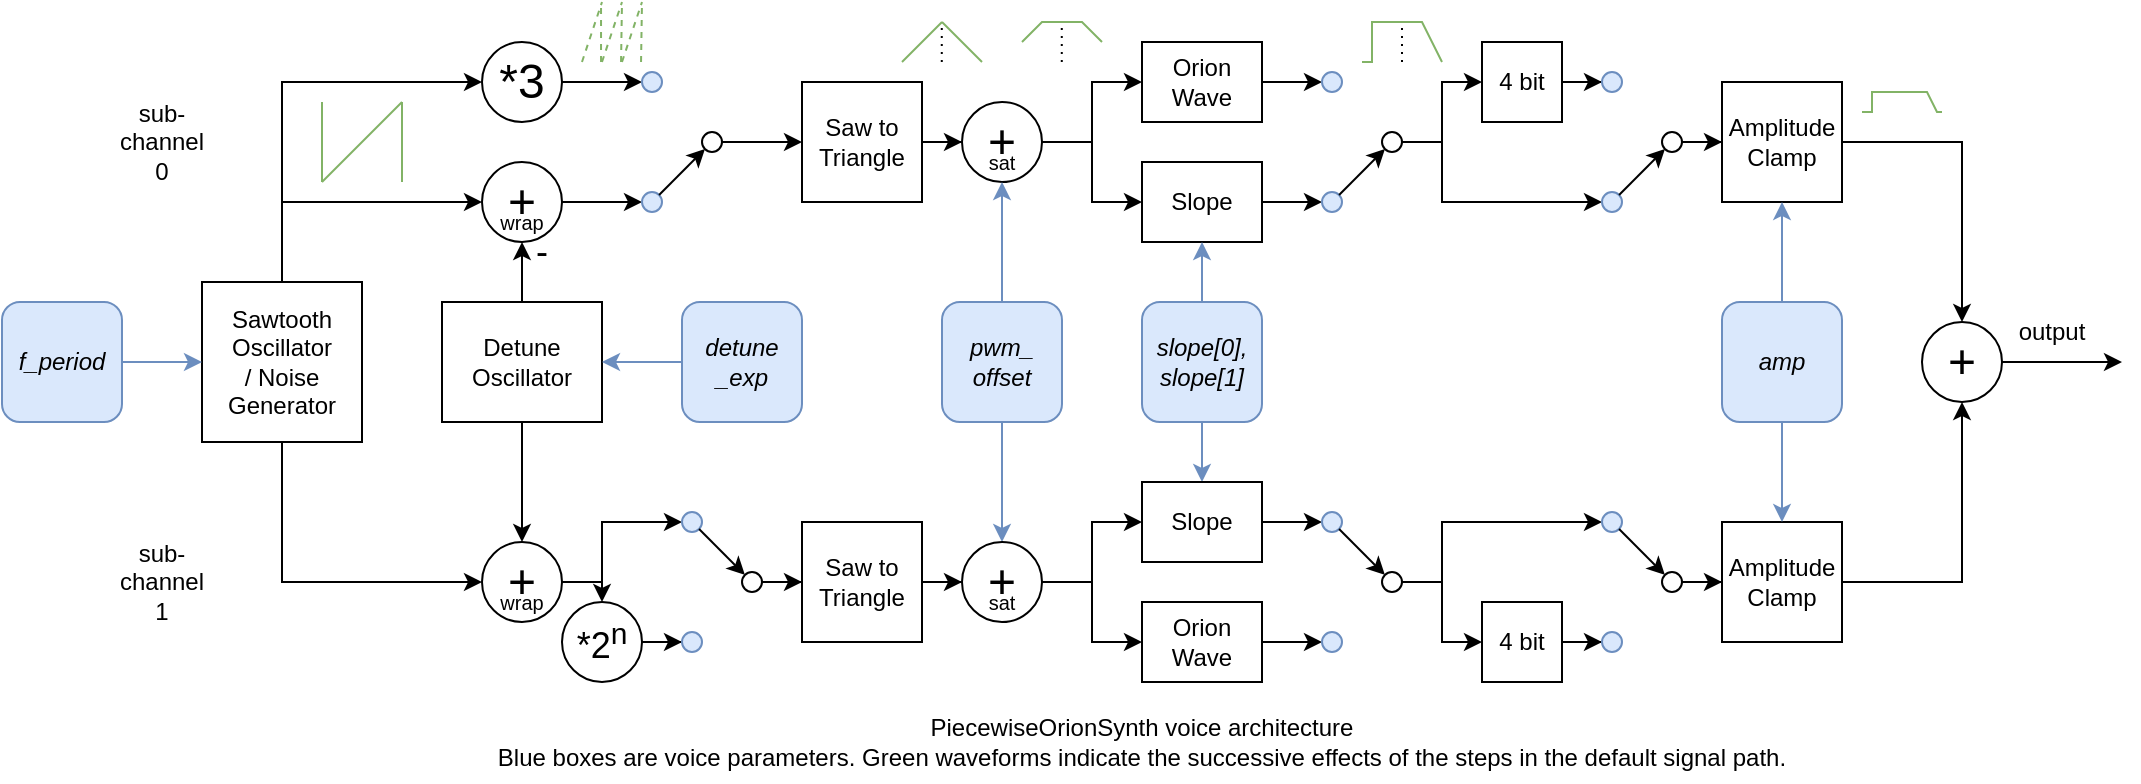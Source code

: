 <mxfile version="24.5.1" type="device">
  <diagram name="Page-1" id="rRZEkB9_PSGTh-SD51KO">
    <mxGraphModel dx="1338" dy="772" grid="1" gridSize="10" guides="1" tooltips="1" connect="1" arrows="1" fold="1" page="1" pageScale="1" pageWidth="827" pageHeight="1169" math="0" shadow="0">
      <root>
        <mxCell id="0" />
        <mxCell id="1" parent="0" />
        <mxCell id="hvb4XQf5huEeOUagHXVo-9" style="edgeStyle=orthogonalEdgeStyle;rounded=0;orthogonalLoop=1;jettySize=auto;html=1;entryX=0;entryY=0.5;entryDx=0;entryDy=0;exitX=0.5;exitY=0;exitDx=0;exitDy=0;" parent="1" source="hvb4XQf5huEeOUagHXVo-1" target="hvb4XQf5huEeOUagHXVo-8" edge="1">
          <mxGeometry relative="1" as="geometry" />
        </mxCell>
        <mxCell id="hvb4XQf5huEeOUagHXVo-13" style="edgeStyle=orthogonalEdgeStyle;rounded=0;orthogonalLoop=1;jettySize=auto;html=1;entryX=0;entryY=0.5;entryDx=0;entryDy=0;exitX=0.5;exitY=0;exitDx=0;exitDy=0;" parent="1" source="hvb4XQf5huEeOUagHXVo-1" target="hvb4XQf5huEeOUagHXVo-12" edge="1">
          <mxGeometry relative="1" as="geometry" />
        </mxCell>
        <mxCell id="hvb4XQf5huEeOUagHXVo-81" style="edgeStyle=orthogonalEdgeStyle;rounded=0;orthogonalLoop=1;jettySize=auto;html=1;entryX=0;entryY=0.5;entryDx=0;entryDy=0;exitX=0.5;exitY=1;exitDx=0;exitDy=0;" parent="1" source="hvb4XQf5huEeOUagHXVo-1" target="hvb4XQf5huEeOUagHXVo-58" edge="1">
          <mxGeometry relative="1" as="geometry" />
        </mxCell>
        <mxCell id="hvb4XQf5huEeOUagHXVo-1" value="&lt;div&gt;Sawtooth&lt;/div&gt;Oscillator&lt;div&gt;&lt;span style=&quot;background-color: initial;&quot;&gt;/ Noise Generator&lt;/span&gt;&lt;/div&gt;" style="rounded=0;whiteSpace=wrap;html=1;" parent="1" vertex="1">
          <mxGeometry x="120" y="520" width="80" height="80" as="geometry" />
        </mxCell>
        <mxCell id="hvb4XQf5huEeOUagHXVo-10" value="" style="edgeStyle=orthogonalEdgeStyle;rounded=0;orthogonalLoop=1;jettySize=auto;html=1;" parent="1" source="hvb4XQf5huEeOUagHXVo-5" target="hvb4XQf5huEeOUagHXVo-8" edge="1">
          <mxGeometry relative="1" as="geometry" />
        </mxCell>
        <mxCell id="hvb4XQf5huEeOUagHXVo-80" style="edgeStyle=orthogonalEdgeStyle;rounded=0;orthogonalLoop=1;jettySize=auto;html=1;entryX=0.5;entryY=0;entryDx=0;entryDy=0;" parent="1" source="hvb4XQf5huEeOUagHXVo-5" target="hvb4XQf5huEeOUagHXVo-58" edge="1">
          <mxGeometry relative="1" as="geometry" />
        </mxCell>
        <mxCell id="hvb4XQf5huEeOUagHXVo-5" value="Detune&lt;div&gt;Oscillator&lt;/div&gt;" style="rounded=0;whiteSpace=wrap;html=1;" parent="1" vertex="1">
          <mxGeometry x="240" y="530" width="80" height="60" as="geometry" />
        </mxCell>
        <mxCell id="hvb4XQf5huEeOUagHXVo-17" style="edgeStyle=orthogonalEdgeStyle;rounded=0;orthogonalLoop=1;jettySize=auto;html=1;" parent="1" source="hvb4XQf5huEeOUagHXVo-8" edge="1">
          <mxGeometry relative="1" as="geometry">
            <mxPoint x="340" y="480" as="targetPoint" />
          </mxGeometry>
        </mxCell>
        <mxCell id="hvb4XQf5huEeOUagHXVo-8" value="&lt;font style=&quot;font-size: 24px;&quot;&gt;+&lt;/font&gt;" style="ellipse;whiteSpace=wrap;html=1;aspect=fixed;" parent="1" vertex="1">
          <mxGeometry x="260" y="460" width="40" height="40" as="geometry" />
        </mxCell>
        <mxCell id="hvb4XQf5huEeOUagHXVo-15" style="edgeStyle=orthogonalEdgeStyle;rounded=0;orthogonalLoop=1;jettySize=auto;html=1;" parent="1" source="hvb4XQf5huEeOUagHXVo-12" edge="1">
          <mxGeometry relative="1" as="geometry">
            <mxPoint x="340" y="420" as="targetPoint" />
          </mxGeometry>
        </mxCell>
        <mxCell id="hvb4XQf5huEeOUagHXVo-12" value="&lt;font style=&quot;font-size: 24px;&quot;&gt;*3&lt;/font&gt;" style="ellipse;whiteSpace=wrap;html=1;aspect=fixed;" parent="1" vertex="1">
          <mxGeometry x="260" y="400" width="40" height="40" as="geometry" />
        </mxCell>
        <mxCell id="hvb4XQf5huEeOUagHXVo-21" style="edgeStyle=orthogonalEdgeStyle;rounded=0;orthogonalLoop=1;jettySize=auto;html=1;entryX=0;entryY=0.5;entryDx=0;entryDy=0;" parent="1" source="hvb4XQf5huEeOUagHXVo-18" target="hvb4XQf5huEeOUagHXVo-20" edge="1">
          <mxGeometry relative="1" as="geometry" />
        </mxCell>
        <mxCell id="hvb4XQf5huEeOUagHXVo-18" value="&lt;div&gt;Saw to&lt;/div&gt;Triangle" style="rounded=0;whiteSpace=wrap;html=1;" parent="1" vertex="1">
          <mxGeometry x="420" y="420" width="60" height="60" as="geometry" />
        </mxCell>
        <mxCell id="hvb4XQf5huEeOUagHXVo-30" style="edgeStyle=orthogonalEdgeStyle;rounded=0;orthogonalLoop=1;jettySize=auto;html=1;entryX=0;entryY=0.5;entryDx=0;entryDy=0;" parent="1" source="hvb4XQf5huEeOUagHXVo-20" target="hvb4XQf5huEeOUagHXVo-29" edge="1">
          <mxGeometry relative="1" as="geometry" />
        </mxCell>
        <mxCell id="hvb4XQf5huEeOUagHXVo-32" style="edgeStyle=orthogonalEdgeStyle;rounded=0;orthogonalLoop=1;jettySize=auto;html=1;entryX=0;entryY=0.5;entryDx=0;entryDy=0;" parent="1" source="hvb4XQf5huEeOUagHXVo-20" target="hvb4XQf5huEeOUagHXVo-31" edge="1">
          <mxGeometry relative="1" as="geometry" />
        </mxCell>
        <mxCell id="hvb4XQf5huEeOUagHXVo-20" value="&lt;div style=&quot;&quot;&gt;&lt;font style=&quot;font-size: 24px;&quot;&gt;+&lt;/font&gt;&lt;/div&gt;" style="ellipse;whiteSpace=wrap;html=1;aspect=fixed;" parent="1" vertex="1">
          <mxGeometry x="500" y="430" width="40" height="40" as="geometry" />
        </mxCell>
        <mxCell id="hvb4XQf5huEeOUagHXVo-22" value="&lt;font style=&quot;font-size: 10px;&quot;&gt;sat&lt;/font&gt;" style="text;html=1;align=center;verticalAlign=middle;whiteSpace=wrap;rounded=0;" parent="1" vertex="1">
          <mxGeometry x="500" y="450" width="40" height="20" as="geometry" />
        </mxCell>
        <mxCell id="hvb4XQf5huEeOUagHXVo-24" style="edgeStyle=orthogonalEdgeStyle;rounded=0;orthogonalLoop=1;jettySize=auto;html=1;exitX=0;exitY=0.5;exitDx=0;exitDy=0;entryX=1;entryY=0.5;entryDx=0;entryDy=0;fillColor=#dae8fc;strokeColor=#6c8ebf;" parent="1" source="hvb4XQf5huEeOUagHXVo-23" target="hvb4XQf5huEeOUagHXVo-5" edge="1">
          <mxGeometry relative="1" as="geometry" />
        </mxCell>
        <mxCell id="hvb4XQf5huEeOUagHXVo-23" value="&lt;i&gt;detune&lt;br&gt;_exp&lt;/i&gt;" style="rounded=1;whiteSpace=wrap;html=1;fillColor=#dae8fc;strokeColor=#6c8ebf;" parent="1" vertex="1">
          <mxGeometry x="360" y="530" width="60" height="60" as="geometry" />
        </mxCell>
        <mxCell id="hvb4XQf5huEeOUagHXVo-28" style="edgeStyle=orthogonalEdgeStyle;rounded=0;orthogonalLoop=1;jettySize=auto;html=1;entryX=0.5;entryY=1;entryDx=0;entryDy=0;fillColor=#dae8fc;strokeColor=#6c8ebf;" parent="1" source="hvb4XQf5huEeOUagHXVo-25" target="hvb4XQf5huEeOUagHXVo-22" edge="1">
          <mxGeometry relative="1" as="geometry" />
        </mxCell>
        <mxCell id="hvb4XQf5huEeOUagHXVo-126" style="edgeStyle=orthogonalEdgeStyle;rounded=0;orthogonalLoop=1;jettySize=auto;html=1;entryX=0.5;entryY=0;entryDx=0;entryDy=0;fillColor=#dae8fc;strokeColor=#6c8ebf;" parent="1" source="hvb4XQf5huEeOUagHXVo-25" target="hvb4XQf5huEeOUagHXVo-65" edge="1">
          <mxGeometry relative="1" as="geometry" />
        </mxCell>
        <mxCell id="hvb4XQf5huEeOUagHXVo-25" value="&lt;i&gt;pwm_&lt;br&gt;offset&lt;/i&gt;" style="rounded=1;whiteSpace=wrap;html=1;fillColor=#dae8fc;strokeColor=#6c8ebf;" parent="1" vertex="1">
          <mxGeometry x="490" y="530" width="60" height="60" as="geometry" />
        </mxCell>
        <mxCell id="hvb4XQf5huEeOUagHXVo-37" style="edgeStyle=orthogonalEdgeStyle;rounded=0;orthogonalLoop=1;jettySize=auto;html=1;" parent="1" source="hvb4XQf5huEeOUagHXVo-29" edge="1">
          <mxGeometry relative="1" as="geometry">
            <mxPoint x="680" y="480" as="targetPoint" />
          </mxGeometry>
        </mxCell>
        <mxCell id="hvb4XQf5huEeOUagHXVo-29" value="Slope" style="rounded=0;whiteSpace=wrap;html=1;" parent="1" vertex="1">
          <mxGeometry x="590" y="460" width="60" height="40" as="geometry" />
        </mxCell>
        <mxCell id="hvb4XQf5huEeOUagHXVo-36" style="edgeStyle=orthogonalEdgeStyle;rounded=0;orthogonalLoop=1;jettySize=auto;html=1;" parent="1" source="hvb4XQf5huEeOUagHXVo-31" edge="1">
          <mxGeometry relative="1" as="geometry">
            <mxPoint x="680" y="420" as="targetPoint" />
          </mxGeometry>
        </mxCell>
        <mxCell id="hvb4XQf5huEeOUagHXVo-31" value="Orion&lt;div&gt;Wave&lt;/div&gt;" style="rounded=0;whiteSpace=wrap;html=1;" parent="1" vertex="1">
          <mxGeometry x="590" y="400" width="60" height="40" as="geometry" />
        </mxCell>
        <mxCell id="hvb4XQf5huEeOUagHXVo-42" style="edgeStyle=orthogonalEdgeStyle;rounded=0;orthogonalLoop=1;jettySize=auto;html=1;entryX=0.5;entryY=1;entryDx=0;entryDy=0;fillColor=#dae8fc;strokeColor=#6c8ebf;" parent="1" source="hvb4XQf5huEeOUagHXVo-41" target="hvb4XQf5huEeOUagHXVo-29" edge="1">
          <mxGeometry relative="1" as="geometry" />
        </mxCell>
        <mxCell id="hvb4XQf5huEeOUagHXVo-127" style="edgeStyle=orthogonalEdgeStyle;rounded=0;orthogonalLoop=1;jettySize=auto;html=1;entryX=0.5;entryY=0;entryDx=0;entryDy=0;fillColor=#dae8fc;strokeColor=#6c8ebf;" parent="1" source="hvb4XQf5huEeOUagHXVo-41" target="hvb4XQf5huEeOUagHXVo-68" edge="1">
          <mxGeometry relative="1" as="geometry" />
        </mxCell>
        <mxCell id="hvb4XQf5huEeOUagHXVo-41" value="&lt;i&gt;slope[0],&lt;/i&gt;&lt;div&gt;&lt;i&gt;slope[1]&lt;/i&gt;&lt;/div&gt;" style="rounded=1;whiteSpace=wrap;html=1;fillColor=#dae8fc;strokeColor=#6c8ebf;" parent="1" vertex="1">
          <mxGeometry x="590" y="530" width="60" height="60" as="geometry" />
        </mxCell>
        <mxCell id="hvb4XQf5huEeOUagHXVo-46" value="" style="ellipse;whiteSpace=wrap;html=1;aspect=fixed;fillColor=#dae8fc;strokeColor=#6c8ebf;" parent="1" vertex="1">
          <mxGeometry x="680" y="475" width="10" height="10" as="geometry" />
        </mxCell>
        <mxCell id="hvb4XQf5huEeOUagHXVo-47" value="" style="ellipse;whiteSpace=wrap;html=1;aspect=fixed;fillColor=#dae8fc;strokeColor=#6c8ebf;" parent="1" vertex="1">
          <mxGeometry x="680" y="415" width="10" height="10" as="geometry" />
        </mxCell>
        <mxCell id="hvb4XQf5huEeOUagHXVo-100" style="edgeStyle=orthogonalEdgeStyle;rounded=0;orthogonalLoop=1;jettySize=auto;html=1;entryX=0;entryY=0.5;entryDx=0;entryDy=0;" parent="1" source="hvb4XQf5huEeOUagHXVo-48" target="hvb4XQf5huEeOUagHXVo-97" edge="1">
          <mxGeometry relative="1" as="geometry" />
        </mxCell>
        <mxCell id="hvb4XQf5huEeOUagHXVo-110" style="edgeStyle=orthogonalEdgeStyle;rounded=0;orthogonalLoop=1;jettySize=auto;html=1;entryX=0;entryY=0.5;entryDx=0;entryDy=0;" parent="1" source="hvb4XQf5huEeOUagHXVo-48" target="hvb4XQf5huEeOUagHXVo-105" edge="1">
          <mxGeometry relative="1" as="geometry">
            <Array as="points">
              <mxPoint x="740" y="450" />
              <mxPoint x="740" y="480" />
            </Array>
          </mxGeometry>
        </mxCell>
        <mxCell id="hvb4XQf5huEeOUagHXVo-48" value="" style="ellipse;whiteSpace=wrap;html=1;aspect=fixed;" parent="1" vertex="1">
          <mxGeometry x="710" y="445" width="10" height="10" as="geometry" />
        </mxCell>
        <mxCell id="hvb4XQf5huEeOUagHXVo-51" value="" style="endArrow=classic;html=1;rounded=0;exitX=1;exitY=0;exitDx=0;exitDy=0;entryX=0;entryY=1;entryDx=0;entryDy=0;" parent="1" source="hvb4XQf5huEeOUagHXVo-46" target="hvb4XQf5huEeOUagHXVo-48" edge="1">
          <mxGeometry width="50" height="50" relative="1" as="geometry">
            <mxPoint x="695" y="470" as="sourcePoint" />
            <mxPoint x="745" y="420" as="targetPoint" />
          </mxGeometry>
        </mxCell>
        <mxCell id="hvb4XQf5huEeOUagHXVo-52" value="" style="ellipse;whiteSpace=wrap;html=1;aspect=fixed;fillColor=#dae8fc;strokeColor=#6c8ebf;" parent="1" vertex="1">
          <mxGeometry x="340" y="475" width="10" height="10" as="geometry" />
        </mxCell>
        <mxCell id="hvb4XQf5huEeOUagHXVo-53" value="" style="ellipse;whiteSpace=wrap;html=1;aspect=fixed;fillColor=#dae8fc;strokeColor=#6c8ebf;" parent="1" vertex="1">
          <mxGeometry x="340" y="415" width="10" height="10" as="geometry" />
        </mxCell>
        <mxCell id="hvb4XQf5huEeOUagHXVo-56" style="edgeStyle=orthogonalEdgeStyle;rounded=0;orthogonalLoop=1;jettySize=auto;html=1;entryX=0;entryY=0.5;entryDx=0;entryDy=0;" parent="1" source="hvb4XQf5huEeOUagHXVo-54" target="hvb4XQf5huEeOUagHXVo-18" edge="1">
          <mxGeometry relative="1" as="geometry" />
        </mxCell>
        <mxCell id="hvb4XQf5huEeOUagHXVo-54" value="" style="ellipse;whiteSpace=wrap;html=1;aspect=fixed;" parent="1" vertex="1">
          <mxGeometry x="370" y="445" width="10" height="10" as="geometry" />
        </mxCell>
        <mxCell id="hvb4XQf5huEeOUagHXVo-55" value="" style="endArrow=classic;html=1;rounded=0;exitX=1;exitY=0;exitDx=0;exitDy=0;entryX=0;entryY=1;entryDx=0;entryDy=0;" parent="1" source="hvb4XQf5huEeOUagHXVo-52" target="hvb4XQf5huEeOUagHXVo-54" edge="1">
          <mxGeometry width="50" height="50" relative="1" as="geometry">
            <mxPoint x="355" y="470" as="sourcePoint" />
            <mxPoint x="405" y="420" as="targetPoint" />
          </mxGeometry>
        </mxCell>
        <mxCell id="hvb4XQf5huEeOUagHXVo-94" style="edgeStyle=orthogonalEdgeStyle;rounded=0;orthogonalLoop=1;jettySize=auto;html=1;entryX=0;entryY=0.5;entryDx=0;entryDy=0;" parent="1" source="hvb4XQf5huEeOUagHXVo-58" target="hvb4XQf5huEeOUagHXVo-89" edge="1">
          <mxGeometry relative="1" as="geometry">
            <Array as="points">
              <mxPoint x="320" y="670" />
              <mxPoint x="320" y="640" />
            </Array>
          </mxGeometry>
        </mxCell>
        <mxCell id="hvb4XQf5huEeOUagHXVo-95" style="edgeStyle=orthogonalEdgeStyle;rounded=0;orthogonalLoop=1;jettySize=auto;html=1;entryX=0.5;entryY=0;entryDx=0;entryDy=0;exitX=1;exitY=0.5;exitDx=0;exitDy=0;" parent="1" source="hvb4XQf5huEeOUagHXVo-58" target="hvb4XQf5huEeOUagHXVo-82" edge="1">
          <mxGeometry relative="1" as="geometry" />
        </mxCell>
        <mxCell id="hvb4XQf5huEeOUagHXVo-58" value="&lt;font style=&quot;font-size: 24px;&quot;&gt;+&lt;/font&gt;" style="ellipse;whiteSpace=wrap;html=1;aspect=fixed;" parent="1" vertex="1">
          <mxGeometry x="260" y="650" width="40" height="40" as="geometry" />
        </mxCell>
        <mxCell id="hvb4XQf5huEeOUagHXVo-61" style="edgeStyle=orthogonalEdgeStyle;rounded=0;orthogonalLoop=1;jettySize=auto;html=1;entryX=0;entryY=0.5;entryDx=0;entryDy=0;" parent="1" source="hvb4XQf5huEeOUagHXVo-62" target="hvb4XQf5huEeOUagHXVo-65" edge="1">
          <mxGeometry relative="1" as="geometry" />
        </mxCell>
        <mxCell id="hvb4XQf5huEeOUagHXVo-62" value="&lt;div&gt;Saw to&lt;/div&gt;Triangle" style="rounded=0;whiteSpace=wrap;html=1;" parent="1" vertex="1">
          <mxGeometry x="420" y="640" width="60" height="60" as="geometry" />
        </mxCell>
        <mxCell id="hvb4XQf5huEeOUagHXVo-63" style="edgeStyle=orthogonalEdgeStyle;rounded=0;orthogonalLoop=1;jettySize=auto;html=1;entryX=0;entryY=0.5;entryDx=0;entryDy=0;" parent="1" source="hvb4XQf5huEeOUagHXVo-65" target="hvb4XQf5huEeOUagHXVo-68" edge="1">
          <mxGeometry relative="1" as="geometry" />
        </mxCell>
        <mxCell id="hvb4XQf5huEeOUagHXVo-64" style="edgeStyle=orthogonalEdgeStyle;rounded=0;orthogonalLoop=1;jettySize=auto;html=1;entryX=0;entryY=0.5;entryDx=0;entryDy=0;" parent="1" source="hvb4XQf5huEeOUagHXVo-65" target="hvb4XQf5huEeOUagHXVo-70" edge="1">
          <mxGeometry relative="1" as="geometry" />
        </mxCell>
        <mxCell id="hvb4XQf5huEeOUagHXVo-65" value="&lt;div style=&quot;&quot;&gt;&lt;font style=&quot;font-size: 24px;&quot;&gt;+&lt;/font&gt;&lt;/div&gt;" style="ellipse;whiteSpace=wrap;html=1;aspect=fixed;" parent="1" vertex="1">
          <mxGeometry x="500" y="650" width="40" height="40" as="geometry" />
        </mxCell>
        <mxCell id="hvb4XQf5huEeOUagHXVo-66" value="&lt;font style=&quot;font-size: 10px;&quot;&gt;sat&lt;/font&gt;" style="text;html=1;align=center;verticalAlign=middle;whiteSpace=wrap;rounded=0;" parent="1" vertex="1">
          <mxGeometry x="500" y="670" width="40" height="20" as="geometry" />
        </mxCell>
        <mxCell id="hvb4XQf5huEeOUagHXVo-87" style="edgeStyle=orthogonalEdgeStyle;rounded=0;orthogonalLoop=1;jettySize=auto;html=1;entryX=0;entryY=0.5;entryDx=0;entryDy=0;" parent="1" source="hvb4XQf5huEeOUagHXVo-68" target="hvb4XQf5huEeOUagHXVo-72" edge="1">
          <mxGeometry relative="1" as="geometry" />
        </mxCell>
        <mxCell id="hvb4XQf5huEeOUagHXVo-68" value="Slope" style="rounded=0;whiteSpace=wrap;html=1;" parent="1" vertex="1">
          <mxGeometry x="590" y="620" width="60" height="40" as="geometry" />
        </mxCell>
        <mxCell id="hvb4XQf5huEeOUagHXVo-86" style="edgeStyle=orthogonalEdgeStyle;rounded=0;orthogonalLoop=1;jettySize=auto;html=1;entryX=0;entryY=0.5;entryDx=0;entryDy=0;" parent="1" source="hvb4XQf5huEeOUagHXVo-70" target="hvb4XQf5huEeOUagHXVo-71" edge="1">
          <mxGeometry relative="1" as="geometry" />
        </mxCell>
        <mxCell id="hvb4XQf5huEeOUagHXVo-70" value="Orion&lt;div&gt;Wave&lt;/div&gt;" style="rounded=0;whiteSpace=wrap;html=1;" parent="1" vertex="1">
          <mxGeometry x="590" y="680" width="60" height="40" as="geometry" />
        </mxCell>
        <mxCell id="hvb4XQf5huEeOUagHXVo-71" value="" style="ellipse;whiteSpace=wrap;html=1;aspect=fixed;fillColor=#dae8fc;strokeColor=#6c8ebf;" parent="1" vertex="1">
          <mxGeometry x="680" y="695" width="10" height="10" as="geometry" />
        </mxCell>
        <mxCell id="hvb4XQf5huEeOUagHXVo-72" value="" style="ellipse;whiteSpace=wrap;html=1;aspect=fixed;fillColor=#dae8fc;strokeColor=#6c8ebf;" parent="1" vertex="1">
          <mxGeometry x="680" y="635" width="10" height="10" as="geometry" />
        </mxCell>
        <mxCell id="hvb4XQf5huEeOUagHXVo-116" style="edgeStyle=orthogonalEdgeStyle;rounded=0;orthogonalLoop=1;jettySize=auto;html=1;entryX=0;entryY=0.5;entryDx=0;entryDy=0;" parent="1" source="hvb4XQf5huEeOUagHXVo-73" target="hvb4XQf5huEeOUagHXVo-111" edge="1">
          <mxGeometry relative="1" as="geometry" />
        </mxCell>
        <mxCell id="hvb4XQf5huEeOUagHXVo-117" style="edgeStyle=orthogonalEdgeStyle;rounded=0;orthogonalLoop=1;jettySize=auto;html=1;entryX=0;entryY=0.5;entryDx=0;entryDy=0;" parent="1" source="hvb4XQf5huEeOUagHXVo-73" target="hvb4XQf5huEeOUagHXVo-113" edge="1">
          <mxGeometry relative="1" as="geometry">
            <Array as="points">
              <mxPoint x="740" y="670" />
              <mxPoint x="740" y="640" />
            </Array>
          </mxGeometry>
        </mxCell>
        <mxCell id="hvb4XQf5huEeOUagHXVo-73" value="" style="ellipse;whiteSpace=wrap;html=1;aspect=fixed;" parent="1" vertex="1">
          <mxGeometry x="710" y="665" width="10" height="10" as="geometry" />
        </mxCell>
        <mxCell id="hvb4XQf5huEeOUagHXVo-74" value="" style="endArrow=classic;html=1;rounded=0;exitX=1;exitY=1;exitDx=0;exitDy=0;entryX=0;entryY=0;entryDx=0;entryDy=0;" parent="1" source="hvb4XQf5huEeOUagHXVo-72" target="hvb4XQf5huEeOUagHXVo-73" edge="1">
          <mxGeometry width="50" height="50" relative="1" as="geometry">
            <mxPoint x="695" y="690" as="sourcePoint" />
            <mxPoint x="730" y="640" as="targetPoint" />
          </mxGeometry>
        </mxCell>
        <mxCell id="hvb4XQf5huEeOUagHXVo-93" style="edgeStyle=orthogonalEdgeStyle;rounded=0;orthogonalLoop=1;jettySize=auto;html=1;entryX=0;entryY=0.5;entryDx=0;entryDy=0;" parent="1" source="hvb4XQf5huEeOUagHXVo-82" target="hvb4XQf5huEeOUagHXVo-88" edge="1">
          <mxGeometry relative="1" as="geometry" />
        </mxCell>
        <mxCell id="hvb4XQf5huEeOUagHXVo-82" value="&lt;font style=&quot;font-size: 18px;&quot;&gt;*2&lt;sup&gt;n&lt;/sup&gt;&lt;/font&gt;" style="ellipse;whiteSpace=wrap;html=1;aspect=fixed;" parent="1" vertex="1">
          <mxGeometry x="300" y="680" width="40" height="40" as="geometry" />
        </mxCell>
        <mxCell id="hvb4XQf5huEeOUagHXVo-85" value="&lt;font style=&quot;font-size: 18px;&quot;&gt;-&lt;/font&gt;" style="text;html=1;align=center;verticalAlign=middle;whiteSpace=wrap;rounded=0;" parent="1" vertex="1">
          <mxGeometry x="260" y="490" width="60" height="30" as="geometry" />
        </mxCell>
        <mxCell id="hvb4XQf5huEeOUagHXVo-88" value="" style="ellipse;whiteSpace=wrap;html=1;aspect=fixed;fillColor=#dae8fc;strokeColor=#6c8ebf;" parent="1" vertex="1">
          <mxGeometry x="360" y="695" width="10" height="10" as="geometry" />
        </mxCell>
        <mxCell id="hvb4XQf5huEeOUagHXVo-89" value="" style="ellipse;whiteSpace=wrap;html=1;aspect=fixed;fillColor=#dae8fc;strokeColor=#6c8ebf;" parent="1" vertex="1">
          <mxGeometry x="360" y="635" width="10" height="10" as="geometry" />
        </mxCell>
        <mxCell id="hvb4XQf5huEeOUagHXVo-96" style="edgeStyle=orthogonalEdgeStyle;rounded=0;orthogonalLoop=1;jettySize=auto;html=1;entryX=0;entryY=0.5;entryDx=0;entryDy=0;" parent="1" source="hvb4XQf5huEeOUagHXVo-90" target="hvb4XQf5huEeOUagHXVo-62" edge="1">
          <mxGeometry relative="1" as="geometry" />
        </mxCell>
        <mxCell id="hvb4XQf5huEeOUagHXVo-90" value="" style="ellipse;whiteSpace=wrap;html=1;aspect=fixed;" parent="1" vertex="1">
          <mxGeometry x="390" y="665" width="10" height="10" as="geometry" />
        </mxCell>
        <mxCell id="hvb4XQf5huEeOUagHXVo-91" value="" style="endArrow=classic;html=1;rounded=0;exitX=1;exitY=1;exitDx=0;exitDy=0;entryX=0;entryY=0;entryDx=0;entryDy=0;" parent="1" source="hvb4XQf5huEeOUagHXVo-89" target="hvb4XQf5huEeOUagHXVo-90" edge="1">
          <mxGeometry width="50" height="50" relative="1" as="geometry">
            <mxPoint x="375" y="690" as="sourcePoint" />
            <mxPoint x="410" y="640" as="targetPoint" />
          </mxGeometry>
        </mxCell>
        <mxCell id="hvb4XQf5huEeOUagHXVo-109" style="edgeStyle=orthogonalEdgeStyle;rounded=0;orthogonalLoop=1;jettySize=auto;html=1;entryX=0;entryY=0.5;entryDx=0;entryDy=0;" parent="1" source="hvb4XQf5huEeOUagHXVo-97" target="hvb4XQf5huEeOUagHXVo-106" edge="1">
          <mxGeometry relative="1" as="geometry" />
        </mxCell>
        <mxCell id="hvb4XQf5huEeOUagHXVo-97" value="4 bit" style="rounded=0;whiteSpace=wrap;html=1;" parent="1" vertex="1">
          <mxGeometry x="760" y="400" width="40" height="40" as="geometry" />
        </mxCell>
        <mxCell id="hvb4XQf5huEeOUagHXVo-105" value="" style="ellipse;whiteSpace=wrap;html=1;aspect=fixed;fillColor=#dae8fc;strokeColor=#6c8ebf;" parent="1" vertex="1">
          <mxGeometry x="820" y="475" width="10" height="10" as="geometry" />
        </mxCell>
        <mxCell id="hvb4XQf5huEeOUagHXVo-106" value="" style="ellipse;whiteSpace=wrap;html=1;aspect=fixed;fillColor=#dae8fc;strokeColor=#6c8ebf;" parent="1" vertex="1">
          <mxGeometry x="820" y="415" width="10" height="10" as="geometry" />
        </mxCell>
        <mxCell id="hvb4XQf5huEeOUagHXVo-120" style="edgeStyle=orthogonalEdgeStyle;rounded=0;orthogonalLoop=1;jettySize=auto;html=1;entryX=0;entryY=0.5;entryDx=0;entryDy=0;" parent="1" source="hvb4XQf5huEeOUagHXVo-107" target="hvb4XQf5huEeOUagHXVo-119" edge="1">
          <mxGeometry relative="1" as="geometry" />
        </mxCell>
        <mxCell id="hvb4XQf5huEeOUagHXVo-107" value="" style="ellipse;whiteSpace=wrap;html=1;aspect=fixed;" parent="1" vertex="1">
          <mxGeometry x="850" y="445" width="10" height="10" as="geometry" />
        </mxCell>
        <mxCell id="hvb4XQf5huEeOUagHXVo-108" value="" style="endArrow=classic;html=1;rounded=0;exitX=1;exitY=0;exitDx=0;exitDy=0;entryX=0;entryY=1;entryDx=0;entryDy=0;" parent="1" source="hvb4XQf5huEeOUagHXVo-105" target="hvb4XQf5huEeOUagHXVo-107" edge="1">
          <mxGeometry width="50" height="50" relative="1" as="geometry">
            <mxPoint x="835" y="470" as="sourcePoint" />
            <mxPoint x="885" y="420" as="targetPoint" />
          </mxGeometry>
        </mxCell>
        <mxCell id="hvb4XQf5huEeOUagHXVo-118" style="edgeStyle=orthogonalEdgeStyle;rounded=0;orthogonalLoop=1;jettySize=auto;html=1;entryX=0;entryY=0.5;entryDx=0;entryDy=0;" parent="1" source="hvb4XQf5huEeOUagHXVo-111" target="hvb4XQf5huEeOUagHXVo-112" edge="1">
          <mxGeometry relative="1" as="geometry" />
        </mxCell>
        <mxCell id="hvb4XQf5huEeOUagHXVo-111" value="4 bit" style="rounded=0;whiteSpace=wrap;html=1;" parent="1" vertex="1">
          <mxGeometry x="760" y="680" width="40" height="40" as="geometry" />
        </mxCell>
        <mxCell id="hvb4XQf5huEeOUagHXVo-112" value="" style="ellipse;whiteSpace=wrap;html=1;aspect=fixed;fillColor=#dae8fc;strokeColor=#6c8ebf;" parent="1" vertex="1">
          <mxGeometry x="820" y="695" width="10" height="10" as="geometry" />
        </mxCell>
        <mxCell id="hvb4XQf5huEeOUagHXVo-113" value="" style="ellipse;whiteSpace=wrap;html=1;aspect=fixed;fillColor=#dae8fc;strokeColor=#6c8ebf;" parent="1" vertex="1">
          <mxGeometry x="820" y="635" width="10" height="10" as="geometry" />
        </mxCell>
        <mxCell id="hvb4XQf5huEeOUagHXVo-122" style="edgeStyle=orthogonalEdgeStyle;rounded=0;orthogonalLoop=1;jettySize=auto;html=1;entryX=0;entryY=0.5;entryDx=0;entryDy=0;" parent="1" source="hvb4XQf5huEeOUagHXVo-114" target="hvb4XQf5huEeOUagHXVo-121" edge="1">
          <mxGeometry relative="1" as="geometry" />
        </mxCell>
        <mxCell id="hvb4XQf5huEeOUagHXVo-114" value="" style="ellipse;whiteSpace=wrap;html=1;aspect=fixed;" parent="1" vertex="1">
          <mxGeometry x="850" y="665" width="10" height="10" as="geometry" />
        </mxCell>
        <mxCell id="hvb4XQf5huEeOUagHXVo-115" value="" style="endArrow=classic;html=1;rounded=0;exitX=1;exitY=1;exitDx=0;exitDy=0;entryX=0;entryY=0;entryDx=0;entryDy=0;" parent="1" source="hvb4XQf5huEeOUagHXVo-113" target="hvb4XQf5huEeOUagHXVo-114" edge="1">
          <mxGeometry width="50" height="50" relative="1" as="geometry">
            <mxPoint x="835" y="690" as="sourcePoint" />
            <mxPoint x="870" y="640" as="targetPoint" />
          </mxGeometry>
        </mxCell>
        <mxCell id="hvb4XQf5huEeOUagHXVo-129" style="edgeStyle=orthogonalEdgeStyle;rounded=0;orthogonalLoop=1;jettySize=auto;html=1;entryX=0.5;entryY=0;entryDx=0;entryDy=0;" parent="1" source="hvb4XQf5huEeOUagHXVo-119" target="hvb4XQf5huEeOUagHXVo-128" edge="1">
          <mxGeometry relative="1" as="geometry" />
        </mxCell>
        <mxCell id="hvb4XQf5huEeOUagHXVo-119" value="&lt;div&gt;Amplitude&lt;/div&gt;Clamp&lt;div&gt;&lt;/div&gt;" style="rounded=0;whiteSpace=wrap;html=1;" parent="1" vertex="1">
          <mxGeometry x="880" y="420" width="60" height="60" as="geometry" />
        </mxCell>
        <mxCell id="hvb4XQf5huEeOUagHXVo-130" style="edgeStyle=orthogonalEdgeStyle;rounded=0;orthogonalLoop=1;jettySize=auto;html=1;entryX=0.5;entryY=1;entryDx=0;entryDy=0;" parent="1" source="hvb4XQf5huEeOUagHXVo-121" target="hvb4XQf5huEeOUagHXVo-128" edge="1">
          <mxGeometry relative="1" as="geometry" />
        </mxCell>
        <mxCell id="hvb4XQf5huEeOUagHXVo-121" value="Amplitude&lt;div&gt;Clamp&lt;div&gt;&lt;/div&gt;&lt;/div&gt;" style="rounded=0;whiteSpace=wrap;html=1;" parent="1" vertex="1">
          <mxGeometry x="880" y="640" width="60" height="60" as="geometry" />
        </mxCell>
        <mxCell id="hvb4XQf5huEeOUagHXVo-124" style="edgeStyle=orthogonalEdgeStyle;rounded=0;orthogonalLoop=1;jettySize=auto;html=1;entryX=0.5;entryY=1;entryDx=0;entryDy=0;fillColor=#dae8fc;strokeColor=#6c8ebf;" parent="1" source="hvb4XQf5huEeOUagHXVo-123" target="hvb4XQf5huEeOUagHXVo-119" edge="1">
          <mxGeometry relative="1" as="geometry" />
        </mxCell>
        <mxCell id="hvb4XQf5huEeOUagHXVo-125" style="edgeStyle=orthogonalEdgeStyle;rounded=0;orthogonalLoop=1;jettySize=auto;html=1;entryX=0.5;entryY=0;entryDx=0;entryDy=0;fillColor=#dae8fc;strokeColor=#6c8ebf;" parent="1" source="hvb4XQf5huEeOUagHXVo-123" target="hvb4XQf5huEeOUagHXVo-121" edge="1">
          <mxGeometry relative="1" as="geometry" />
        </mxCell>
        <mxCell id="hvb4XQf5huEeOUagHXVo-123" value="&lt;i&gt;amp&lt;/i&gt;" style="rounded=1;whiteSpace=wrap;html=1;fillColor=#dae8fc;strokeColor=#6c8ebf;" parent="1" vertex="1">
          <mxGeometry x="880" y="530" width="60" height="60" as="geometry" />
        </mxCell>
        <mxCell id="hvb4XQf5huEeOUagHXVo-131" style="edgeStyle=orthogonalEdgeStyle;rounded=0;orthogonalLoop=1;jettySize=auto;html=1;" parent="1" source="hvb4XQf5huEeOUagHXVo-128" edge="1">
          <mxGeometry relative="1" as="geometry">
            <mxPoint x="1080" y="560" as="targetPoint" />
          </mxGeometry>
        </mxCell>
        <mxCell id="hvb4XQf5huEeOUagHXVo-128" value="&lt;font style=&quot;font-size: 24px;&quot;&gt;+&lt;/font&gt;" style="ellipse;whiteSpace=wrap;html=1;aspect=fixed;" parent="1" vertex="1">
          <mxGeometry x="980" y="540" width="40" height="40" as="geometry" />
        </mxCell>
        <mxCell id="hvb4XQf5huEeOUagHXVo-132" value="output" style="text;html=1;align=center;verticalAlign=middle;whiteSpace=wrap;rounded=0;" parent="1" vertex="1">
          <mxGeometry x="1020" y="530" width="50" height="30" as="geometry" />
        </mxCell>
        <mxCell id="hvb4XQf5huEeOUagHXVo-133" value="" style="endArrow=none;html=1;rounded=0;fillColor=#d5e8d4;strokeColor=#82b366;" parent="1" edge="1">
          <mxGeometry width="50" height="50" relative="1" as="geometry">
            <mxPoint x="180" y="470" as="sourcePoint" />
            <mxPoint x="220" y="430" as="targetPoint" />
          </mxGeometry>
        </mxCell>
        <mxCell id="hvb4XQf5huEeOUagHXVo-134" value="" style="endArrow=none;html=1;rounded=0;fillColor=#d5e8d4;strokeColor=#82b366;dashed=1;" parent="1" edge="1">
          <mxGeometry width="50" height="50" relative="1" as="geometry">
            <mxPoint x="310" y="410" as="sourcePoint" />
            <mxPoint x="320" y="380" as="targetPoint" />
          </mxGeometry>
        </mxCell>
        <mxCell id="hvb4XQf5huEeOUagHXVo-135" value="" style="endArrow=none;html=1;rounded=0;fillColor=#d5e8d4;strokeColor=#82b366;dashed=1;" parent="1" edge="1">
          <mxGeometry width="50" height="50" relative="1" as="geometry">
            <mxPoint x="320" y="410" as="sourcePoint" />
            <mxPoint x="330" y="380" as="targetPoint" />
          </mxGeometry>
        </mxCell>
        <mxCell id="hvb4XQf5huEeOUagHXVo-136" value="" style="endArrow=none;html=1;rounded=0;fillColor=#d5e8d4;strokeColor=#82b366;dashed=1;" parent="1" edge="1">
          <mxGeometry width="50" height="50" relative="1" as="geometry">
            <mxPoint x="330" y="410" as="sourcePoint" />
            <mxPoint x="340" y="380" as="targetPoint" />
          </mxGeometry>
        </mxCell>
        <mxCell id="hvb4XQf5huEeOUagHXVo-137" value="" style="endArrow=none;html=1;rounded=0;fillColor=#d5e8d4;strokeColor=#82b366;" parent="1" edge="1">
          <mxGeometry width="50" height="50" relative="1" as="geometry">
            <mxPoint x="220" y="470" as="sourcePoint" />
            <mxPoint x="220" y="430" as="targetPoint" />
          </mxGeometry>
        </mxCell>
        <mxCell id="hvb4XQf5huEeOUagHXVo-138" value="" style="endArrow=none;html=1;rounded=0;fillColor=#d5e8d4;strokeColor=#82b366;dashed=1;" parent="1" edge="1">
          <mxGeometry width="50" height="50" relative="1" as="geometry">
            <mxPoint x="319.52" y="410" as="sourcePoint" />
            <mxPoint x="319.52" y="380" as="targetPoint" />
          </mxGeometry>
        </mxCell>
        <mxCell id="hvb4XQf5huEeOUagHXVo-139" value="" style="endArrow=none;html=1;rounded=0;fillColor=#d5e8d4;strokeColor=#82b366;dashed=1;" parent="1" edge="1">
          <mxGeometry width="50" height="50" relative="1" as="geometry">
            <mxPoint x="329.52" y="410" as="sourcePoint" />
            <mxPoint x="329.52" y="380" as="targetPoint" />
            <Array as="points">
              <mxPoint x="330" y="380" />
            </Array>
          </mxGeometry>
        </mxCell>
        <mxCell id="hvb4XQf5huEeOUagHXVo-140" value="" style="endArrow=none;html=1;rounded=0;fillColor=#d5e8d4;strokeColor=#82b366;dashed=1;" parent="1" edge="1">
          <mxGeometry width="50" height="50" relative="1" as="geometry">
            <mxPoint x="339.52" y="410" as="sourcePoint" />
            <mxPoint x="339.52" y="380" as="targetPoint" />
            <Array as="points">
              <mxPoint x="340" y="380" />
            </Array>
          </mxGeometry>
        </mxCell>
        <mxCell id="hvb4XQf5huEeOUagHXVo-154" value="" style="group;fontStyle=4" parent="1" vertex="1" connectable="0">
          <mxGeometry x="530" y="390" width="40" height="20" as="geometry" />
        </mxCell>
        <mxCell id="hvb4XQf5huEeOUagHXVo-152" value="" style="rounded=0;whiteSpace=wrap;html=1;strokeColor=none;" parent="hvb4XQf5huEeOUagHXVo-154" vertex="1">
          <mxGeometry width="40" height="20" as="geometry" />
        </mxCell>
        <mxCell id="hvb4XQf5huEeOUagHXVo-145" value="" style="endArrow=none;html=1;rounded=0;fillColor=#d5e8d4;strokeColor=#82b366;exitX=0;exitY=0.5;exitDx=0;exitDy=0;" parent="hvb4XQf5huEeOUagHXVo-154" source="hvb4XQf5huEeOUagHXVo-152" edge="1">
          <mxGeometry width="50" height="50" relative="1" as="geometry">
            <mxPoint y="15" as="sourcePoint" />
            <mxPoint x="20" as="targetPoint" />
            <Array as="points">
              <mxPoint x="10" />
            </Array>
          </mxGeometry>
        </mxCell>
        <mxCell id="hvb4XQf5huEeOUagHXVo-147" value="" style="endArrow=none;html=1;rounded=0;fillColor=#d5e8d4;strokeColor=#82b366;exitX=1;exitY=0.5;exitDx=0;exitDy=0;" parent="hvb4XQf5huEeOUagHXVo-154" source="hvb4XQf5huEeOUagHXVo-152" edge="1">
          <mxGeometry width="50" height="50" relative="1" as="geometry">
            <mxPoint x="40" y="15" as="sourcePoint" />
            <mxPoint x="20" as="targetPoint" />
            <Array as="points">
              <mxPoint x="30" />
            </Array>
          </mxGeometry>
        </mxCell>
        <mxCell id="dkGrw5GREFUrwSO0wL7L-6" value="" style="endArrow=none;dashed=1;html=1;dashPattern=1 3;strokeWidth=1;rounded=0;exitX=0.5;exitY=1;exitDx=0;exitDy=0;" edge="1" parent="hvb4XQf5huEeOUagHXVo-154">
          <mxGeometry width="50" height="50" relative="1" as="geometry">
            <mxPoint x="19.89" y="20" as="sourcePoint" />
            <mxPoint x="19.89" as="targetPoint" />
          </mxGeometry>
        </mxCell>
        <mxCell id="hvb4XQf5huEeOUagHXVo-155" value="" style="group" parent="1" vertex="1" connectable="0">
          <mxGeometry x="700" y="390" width="40" height="20" as="geometry" />
        </mxCell>
        <mxCell id="hvb4XQf5huEeOUagHXVo-153" value="" style="rounded=0;whiteSpace=wrap;html=1;strokeColor=none;" parent="hvb4XQf5huEeOUagHXVo-155" vertex="1">
          <mxGeometry width="40" height="20" as="geometry" />
        </mxCell>
        <mxCell id="hvb4XQf5huEeOUagHXVo-148" value="" style="endArrow=none;html=1;rounded=0;fillColor=#d5e8d4;strokeColor=#82b366;exitX=0;exitY=1;exitDx=0;exitDy=0;" parent="hvb4XQf5huEeOUagHXVo-155" source="hvb4XQf5huEeOUagHXVo-153" edge="1">
          <mxGeometry width="50" height="50" relative="1" as="geometry">
            <mxPoint x="5" y="20" as="sourcePoint" />
            <mxPoint x="20" as="targetPoint" />
            <Array as="points">
              <mxPoint x="5" y="20" />
              <mxPoint x="5" />
            </Array>
          </mxGeometry>
        </mxCell>
        <mxCell id="hvb4XQf5huEeOUagHXVo-149" value="" style="endArrow=none;html=1;rounded=0;fillColor=#d5e8d4;strokeColor=#82b366;exitX=1;exitY=1;exitDx=0;exitDy=0;" parent="hvb4XQf5huEeOUagHXVo-155" source="hvb4XQf5huEeOUagHXVo-153" edge="1">
          <mxGeometry width="50" height="50" relative="1" as="geometry">
            <mxPoint x="40" y="15" as="sourcePoint" />
            <mxPoint x="20" as="targetPoint" />
            <Array as="points">
              <mxPoint x="30" />
            </Array>
          </mxGeometry>
        </mxCell>
        <mxCell id="hvb4XQf5huEeOUagHXVo-162" value="" style="group" parent="1" vertex="1" connectable="0">
          <mxGeometry x="950" y="420" width="40" height="20" as="geometry" />
        </mxCell>
        <mxCell id="hvb4XQf5huEeOUagHXVo-161" value="" style="rounded=0;whiteSpace=wrap;html=1;fillColor=default;strokeColor=none;" parent="hvb4XQf5huEeOUagHXVo-162" vertex="1">
          <mxGeometry width="40" height="20" as="geometry" />
        </mxCell>
        <mxCell id="hvb4XQf5huEeOUagHXVo-160" value="" style="group" parent="hvb4XQf5huEeOUagHXVo-162" vertex="1" connectable="0">
          <mxGeometry y="5" width="40" height="10" as="geometry" />
        </mxCell>
        <mxCell id="hvb4XQf5huEeOUagHXVo-158" value="" style="endArrow=none;html=1;rounded=0;fillColor=#d5e8d4;strokeColor=#82b366;" parent="hvb4XQf5huEeOUagHXVo-160" edge="1">
          <mxGeometry width="50" height="50" relative="1" as="geometry">
            <mxPoint y="10" as="sourcePoint" />
            <mxPoint x="10" as="targetPoint" />
            <Array as="points">
              <mxPoint x="5" y="10" />
              <mxPoint x="5" />
            </Array>
          </mxGeometry>
        </mxCell>
        <mxCell id="hvb4XQf5huEeOUagHXVo-159" value="" style="endArrow=none;html=1;rounded=0;fillColor=#d5e8d4;strokeColor=#82b366;" parent="hvb4XQf5huEeOUagHXVo-160" edge="1">
          <mxGeometry width="50" height="50" relative="1" as="geometry">
            <mxPoint x="40" y="10" as="sourcePoint" />
            <mxPoint x="10" as="targetPoint" />
            <Array as="points">
              <mxPoint x="37.5" y="10" />
              <mxPoint x="32.5" />
            </Array>
          </mxGeometry>
        </mxCell>
        <mxCell id="hvb4XQf5huEeOUagHXVo-163" value="" style="group" parent="1" vertex="1" connectable="0">
          <mxGeometry x="470" y="390" width="40" height="20" as="geometry" />
        </mxCell>
        <mxCell id="hvb4XQf5huEeOUagHXVo-141" value="" style="endArrow=none;html=1;rounded=0;fillColor=#d5e8d4;strokeColor=#82b366;" parent="hvb4XQf5huEeOUagHXVo-163" edge="1">
          <mxGeometry width="50" height="50" relative="1" as="geometry">
            <mxPoint y="20" as="sourcePoint" />
            <mxPoint x="20" as="targetPoint" />
          </mxGeometry>
        </mxCell>
        <mxCell id="hvb4XQf5huEeOUagHXVo-142" value="" style="endArrow=none;html=1;rounded=0;fillColor=#d5e8d4;strokeColor=#82b366;" parent="hvb4XQf5huEeOUagHXVo-163" edge="1">
          <mxGeometry width="50" height="50" relative="1" as="geometry">
            <mxPoint x="40" y="20" as="sourcePoint" />
            <mxPoint x="20" as="targetPoint" />
          </mxGeometry>
        </mxCell>
        <mxCell id="dkGrw5GREFUrwSO0wL7L-7" value="" style="endArrow=none;dashed=1;html=1;dashPattern=1 3;strokeWidth=1;rounded=0;exitX=0.5;exitY=1;exitDx=0;exitDy=0;" edge="1" parent="hvb4XQf5huEeOUagHXVo-163">
          <mxGeometry width="50" height="50" relative="1" as="geometry">
            <mxPoint x="19.89" y="20" as="sourcePoint" />
            <mxPoint x="19.89" as="targetPoint" />
          </mxGeometry>
        </mxCell>
        <mxCell id="hvb4XQf5huEeOUagHXVo-164" value="" style="endArrow=none;html=1;rounded=0;fillColor=#d5e8d4;strokeColor=#82b366;" parent="1" edge="1">
          <mxGeometry width="50" height="50" relative="1" as="geometry">
            <mxPoint x="180" y="470" as="sourcePoint" />
            <mxPoint x="180" y="430" as="targetPoint" />
          </mxGeometry>
        </mxCell>
        <mxCell id="hvb4XQf5huEeOUagHXVo-165" value="" style="endArrow=none;dashed=1;html=1;dashPattern=1 3;strokeWidth=1;rounded=0;exitX=0.5;exitY=1;exitDx=0;exitDy=0;" parent="1" source="hvb4XQf5huEeOUagHXVo-153" edge="1">
          <mxGeometry width="50" height="50" relative="1" as="geometry">
            <mxPoint x="660" y="440" as="sourcePoint" />
            <mxPoint x="720" y="390" as="targetPoint" />
          </mxGeometry>
        </mxCell>
        <mxCell id="dkGrw5GREFUrwSO0wL7L-1" value="&lt;font style=&quot;font-size: 10px;&quot;&gt;wrap&lt;/font&gt;" style="text;html=1;align=center;verticalAlign=middle;whiteSpace=wrap;rounded=0;" vertex="1" parent="1">
          <mxGeometry x="260" y="480" width="40" height="20" as="geometry" />
        </mxCell>
        <mxCell id="dkGrw5GREFUrwSO0wL7L-2" value="&lt;font style=&quot;font-size: 10px;&quot;&gt;wrap&lt;/font&gt;" style="text;html=1;align=center;verticalAlign=middle;whiteSpace=wrap;rounded=0;" vertex="1" parent="1">
          <mxGeometry x="260" y="670" width="40" height="20" as="geometry" />
        </mxCell>
        <mxCell id="dkGrw5GREFUrwSO0wL7L-3" value="PiecewiseOrionSynth voice architecture&lt;div&gt;Blue boxes are voice parameters. Green waveforms indicate the successive effects of the steps in the default signal path.&lt;/div&gt;" style="text;html=1;align=center;verticalAlign=middle;whiteSpace=wrap;rounded=0;" vertex="1" parent="1">
          <mxGeometry x="130" y="730" width="920" height="40" as="geometry" />
        </mxCell>
        <mxCell id="dkGrw5GREFUrwSO0wL7L-4" value="sub-&lt;div&gt;channel&lt;/div&gt;&lt;div&gt;0&lt;/div&gt;" style="text;html=1;align=center;verticalAlign=middle;whiteSpace=wrap;rounded=0;" vertex="1" parent="1">
          <mxGeometry x="70" y="420" width="60" height="60" as="geometry" />
        </mxCell>
        <mxCell id="dkGrw5GREFUrwSO0wL7L-5" value="sub-&lt;div&gt;channel&lt;/div&gt;&lt;div&gt;1&lt;/div&gt;" style="text;html=1;align=center;verticalAlign=middle;whiteSpace=wrap;rounded=0;" vertex="1" parent="1">
          <mxGeometry x="70" y="640" width="60" height="60" as="geometry" />
        </mxCell>
        <mxCell id="dkGrw5GREFUrwSO0wL7L-10" style="edgeStyle=orthogonalEdgeStyle;rounded=0;orthogonalLoop=1;jettySize=auto;html=1;entryX=0;entryY=0.5;entryDx=0;entryDy=0;fillColor=#dae8fc;strokeColor=#6c8ebf;" edge="1" parent="1" source="dkGrw5GREFUrwSO0wL7L-8" target="hvb4XQf5huEeOUagHXVo-1">
          <mxGeometry relative="1" as="geometry" />
        </mxCell>
        <mxCell id="dkGrw5GREFUrwSO0wL7L-8" value="&lt;i&gt;f_period&lt;/i&gt;" style="rounded=1;whiteSpace=wrap;html=1;fillColor=#dae8fc;strokeColor=#6c8ebf;" vertex="1" parent="1">
          <mxGeometry x="20" y="530" width="60" height="60" as="geometry" />
        </mxCell>
      </root>
    </mxGraphModel>
  </diagram>
</mxfile>
